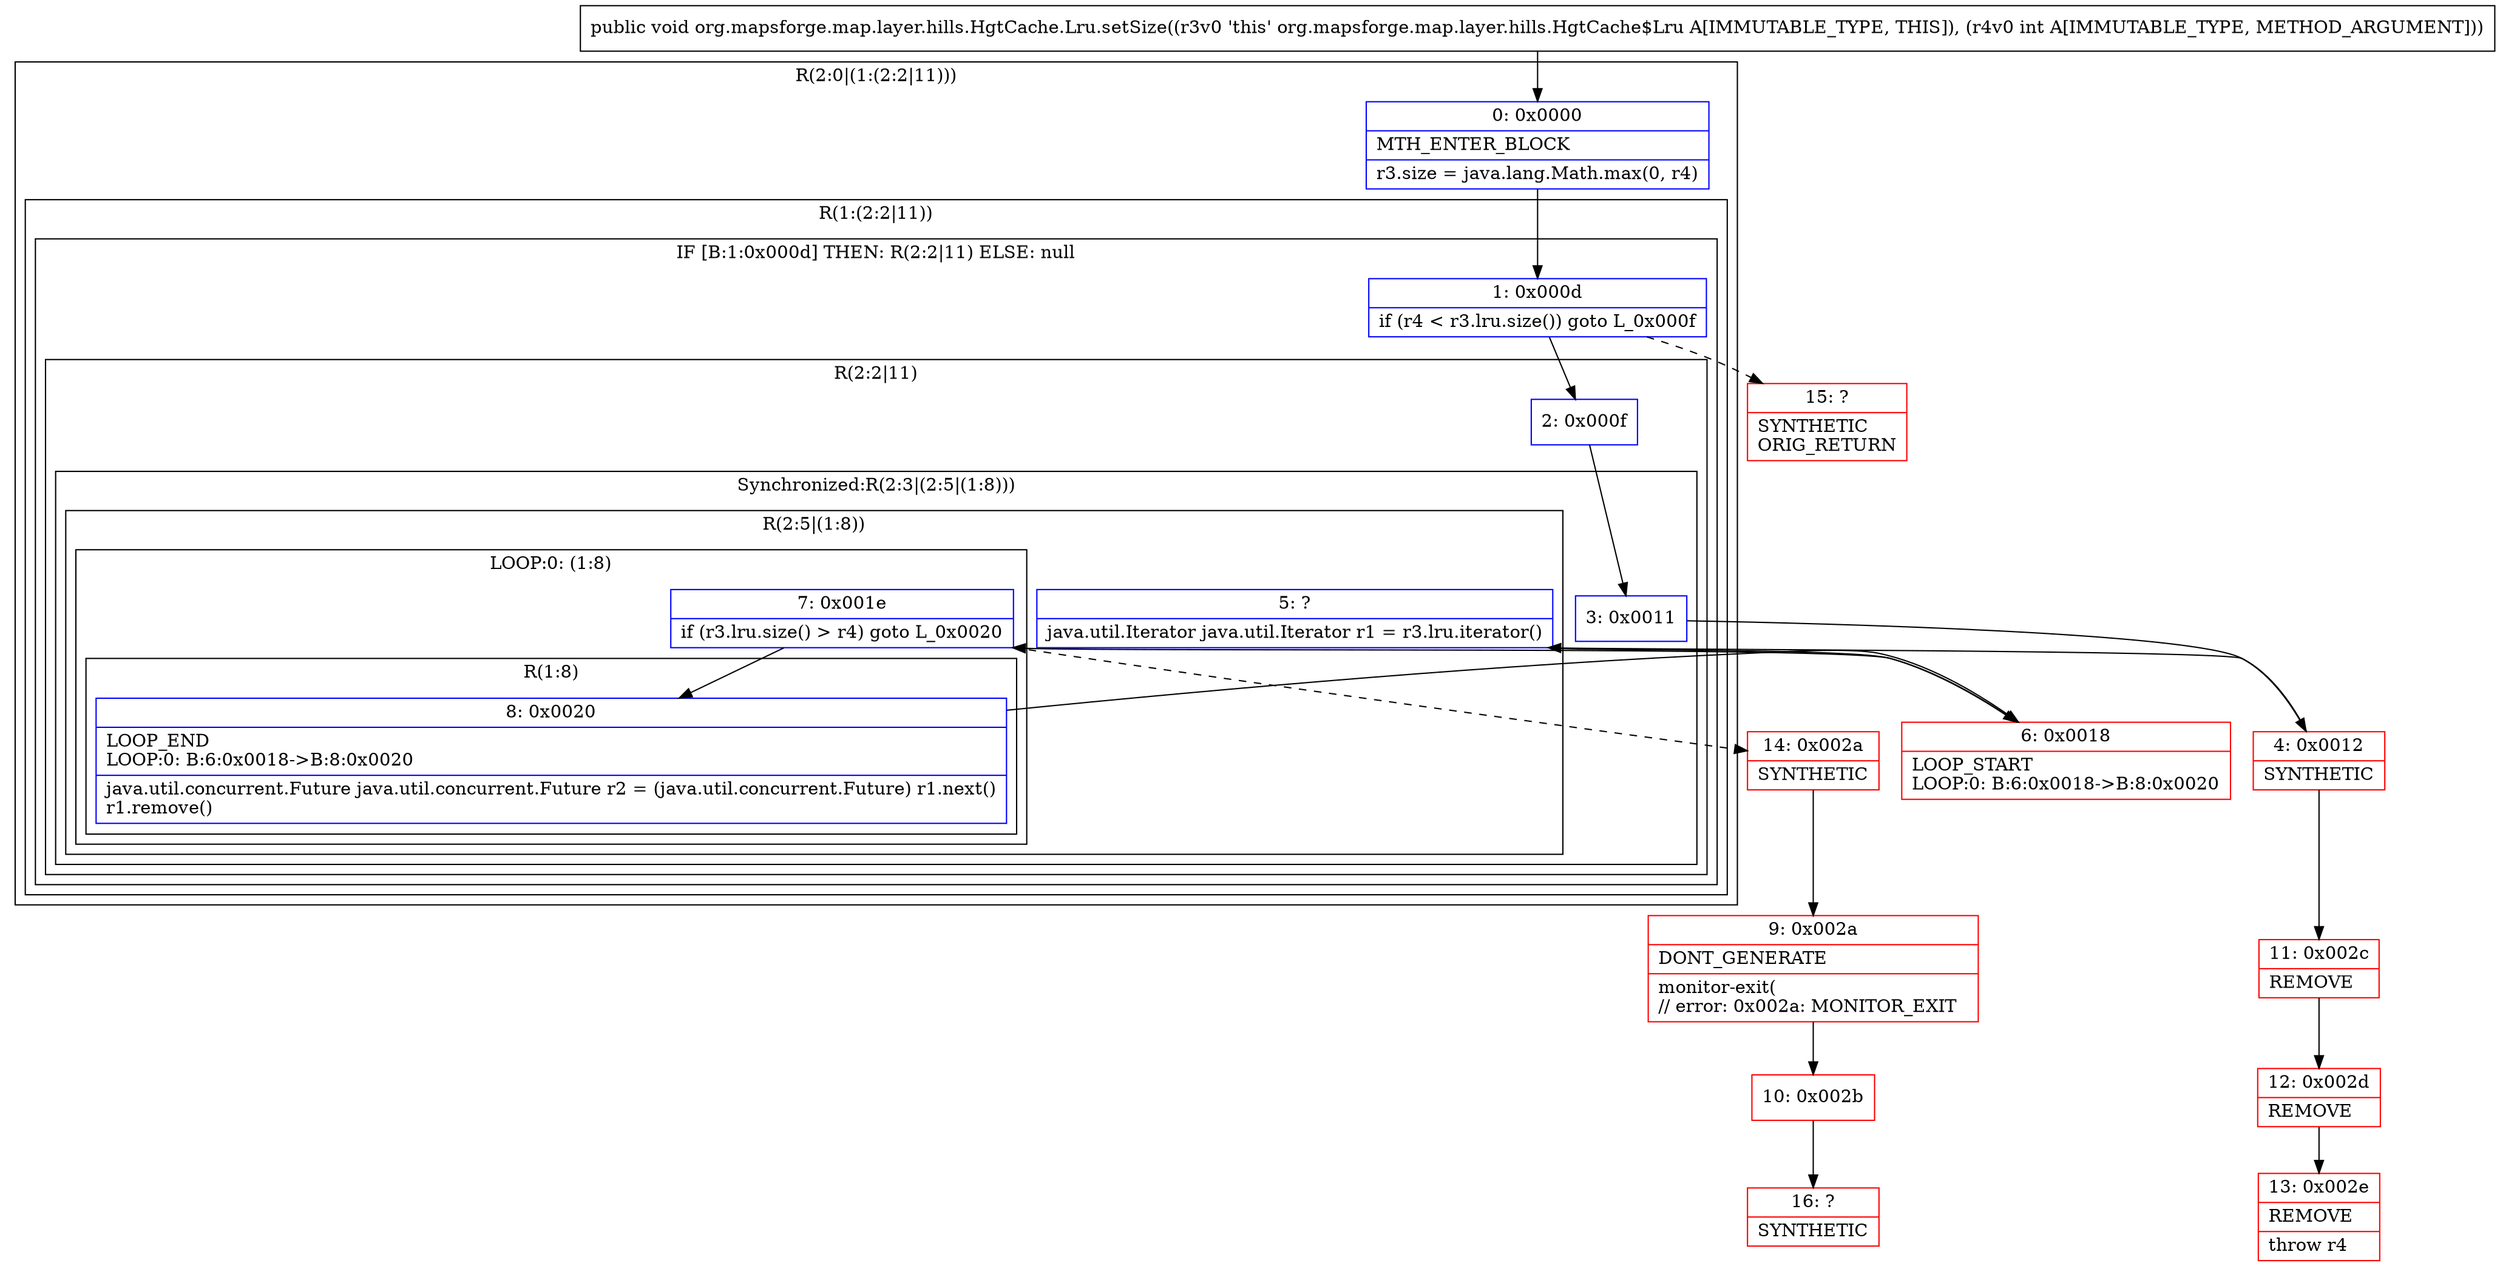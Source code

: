 digraph "CFG fororg.mapsforge.map.layer.hills.HgtCache.Lru.setSize(I)V" {
subgraph cluster_Region_515274374 {
label = "R(2:0|(1:(2:2|11)))";
node [shape=record,color=blue];
Node_0 [shape=record,label="{0\:\ 0x0000|MTH_ENTER_BLOCK\l|r3.size = java.lang.Math.max(0, r4)\l}"];
subgraph cluster_Region_2040231969 {
label = "R(1:(2:2|11))";
node [shape=record,color=blue];
subgraph cluster_IfRegion_194050832 {
label = "IF [B:1:0x000d] THEN: R(2:2|11) ELSE: null";
node [shape=record,color=blue];
Node_1 [shape=record,label="{1\:\ 0x000d|if (r4 \< r3.lru.size()) goto L_0x000f\l}"];
subgraph cluster_Region_1748715332 {
label = "R(2:2|11)";
node [shape=record,color=blue];
Node_2 [shape=record,label="{2\:\ 0x000f}"];
subgraph cluster_SynchronizedRegion_1167335043 {
label = "Synchronized:R(2:3|(2:5|(1:8)))";
node [shape=record,color=blue];
Node_3 [shape=record,label="{3\:\ 0x0011}"];
subgraph cluster_Region_1148512028 {
label = "R(2:5|(1:8))";
node [shape=record,color=blue];
Node_5 [shape=record,label="{5\:\ ?|java.util.Iterator java.util.Iterator r1 = r3.lru.iterator()\l}"];
subgraph cluster_LoopRegion_1735146592 {
label = "LOOP:0: (1:8)";
node [shape=record,color=blue];
Node_7 [shape=record,label="{7\:\ 0x001e|if (r3.lru.size() \> r4) goto L_0x0020\l}"];
subgraph cluster_Region_359286333 {
label = "R(1:8)";
node [shape=record,color=blue];
Node_8 [shape=record,label="{8\:\ 0x0020|LOOP_END\lLOOP:0: B:6:0x0018\-\>B:8:0x0020\l|java.util.concurrent.Future java.util.concurrent.Future r2 = (java.util.concurrent.Future) r1.next()\lr1.remove()\l}"];
}
}
}
}
}
}
}
}
Node_4 [shape=record,color=red,label="{4\:\ 0x0012|SYNTHETIC\l}"];
Node_6 [shape=record,color=red,label="{6\:\ 0x0018|LOOP_START\lLOOP:0: B:6:0x0018\-\>B:8:0x0020\l}"];
Node_9 [shape=record,color=red,label="{9\:\ 0x002a|DONT_GENERATE\l|monitor\-exit(\l\/\/ error: 0x002a: MONITOR_EXIT  \l}"];
Node_10 [shape=record,color=red,label="{10\:\ 0x002b}"];
Node_11 [shape=record,color=red,label="{11\:\ 0x002c|REMOVE\l}"];
Node_12 [shape=record,color=red,label="{12\:\ 0x002d|REMOVE\l}"];
Node_13 [shape=record,color=red,label="{13\:\ 0x002e|REMOVE\l|throw r4\l}"];
Node_14 [shape=record,color=red,label="{14\:\ 0x002a|SYNTHETIC\l}"];
Node_15 [shape=record,color=red,label="{15\:\ ?|SYNTHETIC\lORIG_RETURN\l}"];
Node_16 [shape=record,color=red,label="{16\:\ ?|SYNTHETIC\l}"];
MethodNode[shape=record,label="{public void org.mapsforge.map.layer.hills.HgtCache.Lru.setSize((r3v0 'this' org.mapsforge.map.layer.hills.HgtCache$Lru A[IMMUTABLE_TYPE, THIS]), (r4v0 int A[IMMUTABLE_TYPE, METHOD_ARGUMENT])) }"];
MethodNode -> Node_0;
Node_0 -> Node_1;
Node_1 -> Node_2;
Node_1 -> Node_15[style=dashed];
Node_2 -> Node_3;
Node_3 -> Node_4;
Node_5 -> Node_6;
Node_7 -> Node_8;
Node_7 -> Node_14[style=dashed];
Node_8 -> Node_6;
Node_4 -> Node_5;
Node_4 -> Node_11;
Node_6 -> Node_7;
Node_9 -> Node_10;
Node_10 -> Node_16;
Node_11 -> Node_12;
Node_12 -> Node_13;
Node_14 -> Node_9;
}

